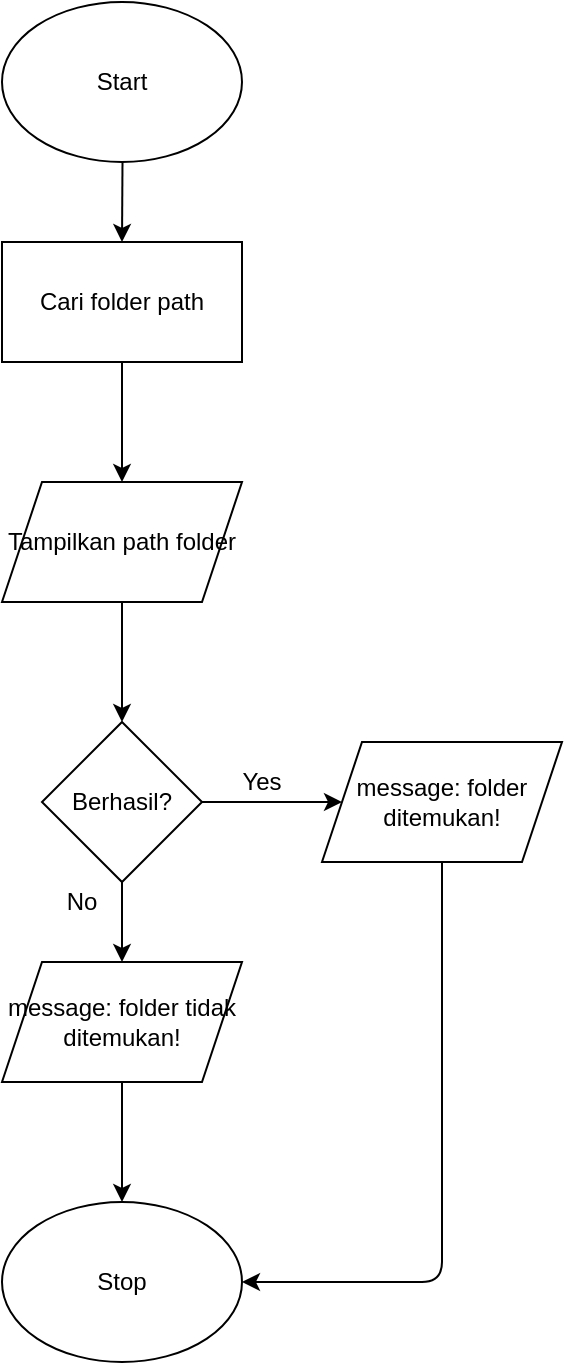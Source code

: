 <mxfile>
    <diagram id="qkhAMAnz5lJoI61s5aWf" name="search_folder">
        <mxGraphModel dx="514" dy="544" grid="1" gridSize="10" guides="1" tooltips="1" connect="1" arrows="1" fold="1" page="1" pageScale="1" pageWidth="850" pageHeight="1100" math="0" shadow="0">
            <root>
                <mxCell id="0"/>
                <mxCell id="1" parent="0"/>
                <mxCell id="7" value="" style="edgeStyle=none;html=1;" parent="1" source="2" target="6" edge="1">
                    <mxGeometry relative="1" as="geometry"/>
                </mxCell>
                <mxCell id="2" value="Start" style="ellipse;whiteSpace=wrap;html=1;" parent="1" vertex="1">
                    <mxGeometry x="270" y="40" width="120" height="80" as="geometry"/>
                </mxCell>
                <mxCell id="9" value="" style="edgeStyle=none;html=1;" parent="1" source="6" target="8" edge="1">
                    <mxGeometry relative="1" as="geometry"/>
                </mxCell>
                <mxCell id="6" value="Cari folder path" style="whiteSpace=wrap;html=1;" parent="1" vertex="1">
                    <mxGeometry x="270" y="160" width="120" height="60" as="geometry"/>
                </mxCell>
                <mxCell id="11" value="" style="edgeStyle=none;html=1;" parent="1" source="8" target="10" edge="1">
                    <mxGeometry relative="1" as="geometry"/>
                </mxCell>
                <mxCell id="8" value="Tampilkan path folder" style="shape=parallelogram;perimeter=parallelogramPerimeter;whiteSpace=wrap;html=1;fixedSize=1;" parent="1" vertex="1">
                    <mxGeometry x="270" y="280" width="120" height="60" as="geometry"/>
                </mxCell>
                <mxCell id="13" value="" style="edgeStyle=none;html=1;" parent="1" source="10" target="12" edge="1">
                    <mxGeometry relative="1" as="geometry"/>
                </mxCell>
                <mxCell id="16" value="" style="edgeStyle=none;html=1;" parent="1" source="10" target="15" edge="1">
                    <mxGeometry relative="1" as="geometry"/>
                </mxCell>
                <mxCell id="10" value="Berhasil?" style="rhombus;whiteSpace=wrap;html=1;" parent="1" vertex="1">
                    <mxGeometry x="290" y="400" width="80" height="80" as="geometry"/>
                </mxCell>
                <mxCell id="30" style="edgeStyle=none;html=1;entryX=1;entryY=0.5;entryDx=0;entryDy=0;" parent="1" source="12" target="27" edge="1">
                    <mxGeometry relative="1" as="geometry">
                        <mxPoint x="490" y="700" as="targetPoint"/>
                        <Array as="points">
                            <mxPoint x="490" y="680"/>
                            <mxPoint x="440" y="680"/>
                        </Array>
                    </mxGeometry>
                </mxCell>
                <mxCell id="12" value="message: folder ditemukan!" style="shape=parallelogram;perimeter=parallelogramPerimeter;whiteSpace=wrap;html=1;fixedSize=1;" parent="1" vertex="1">
                    <mxGeometry x="430" y="410" width="120" height="60" as="geometry"/>
                </mxCell>
                <mxCell id="14" value="Yes" style="text;html=1;strokeColor=none;fillColor=none;align=center;verticalAlign=middle;whiteSpace=wrap;rounded=0;" parent="1" vertex="1">
                    <mxGeometry x="380" y="420" width="40" height="20" as="geometry"/>
                </mxCell>
                <mxCell id="29" value="" style="edgeStyle=none;html=1;" parent="1" source="15" target="27" edge="1">
                    <mxGeometry relative="1" as="geometry"/>
                </mxCell>
                <mxCell id="15" value="message: folder tidak ditemukan!" style="shape=parallelogram;perimeter=parallelogramPerimeter;whiteSpace=wrap;html=1;fixedSize=1;" parent="1" vertex="1">
                    <mxGeometry x="270" y="520" width="120" height="60" as="geometry"/>
                </mxCell>
                <mxCell id="18" value="No" style="text;html=1;strokeColor=none;fillColor=none;align=center;verticalAlign=middle;whiteSpace=wrap;rounded=0;" parent="1" vertex="1">
                    <mxGeometry x="290" y="480" width="40" height="20" as="geometry"/>
                </mxCell>
                <mxCell id="27" value="Stop" style="ellipse;whiteSpace=wrap;html=1;" parent="1" vertex="1">
                    <mxGeometry x="270" y="640" width="120" height="80" as="geometry"/>
                </mxCell>
            </root>
        </mxGraphModel>
    </diagram>
    <diagram id="QK2mB4B8_FmoyOqXutJ6" name="function">
        <mxGraphModel dx="4720" dy="1797" grid="1" gridSize="10" guides="1" tooltips="1" connect="1" arrows="1" fold="1" page="0" pageScale="1" pageWidth="850" pageHeight="1100" math="0" shadow="0">
            <root>
                <mxCell id="0"/>
                <mxCell id="1" parent="0"/>
                <mxCell id="qeLVNtdqXbuEFJVSCmdw-7" value="" style="edgeStyle=none;html=1;" parent="1" source="qeLVNtdqXbuEFJVSCmdw-1" target="qeLVNtdqXbuEFJVSCmdw-6" edge="1">
                    <mxGeometry relative="1" as="geometry"/>
                </mxCell>
                <mxCell id="qeLVNtdqXbuEFJVSCmdw-1" value="start" style="ellipse;whiteSpace=wrap;html=1;" parent="1" vertex="1">
                    <mxGeometry x="863" y="40" width="110" height="80" as="geometry"/>
                </mxCell>
                <mxCell id="qeLVNtdqXbuEFJVSCmdw-9" value="" style="edgeStyle=none;html=1;" parent="1" source="qeLVNtdqXbuEFJVSCmdw-6" target="qeLVNtdqXbuEFJVSCmdw-8" edge="1">
                    <mxGeometry relative="1" as="geometry"/>
                </mxCell>
                <mxCell id="qeLVNtdqXbuEFJVSCmdw-6" value="tentukan file path" style="shape=parallelogram;perimeter=parallelogramPerimeter;whiteSpace=wrap;html=1;fixedSize=1;" parent="1" vertex="1">
                    <mxGeometry x="863" y="160" width="120" height="60" as="geometry"/>
                </mxCell>
                <mxCell id="qeLVNtdqXbuEFJVSCmdw-13" value="" style="edgeStyle=none;html=1;" parent="1" source="qeLVNtdqXbuEFJVSCmdw-8" target="qeLVNtdqXbuEFJVSCmdw-12" edge="1">
                    <mxGeometry relative="1" as="geometry"/>
                </mxCell>
                <mxCell id="qeLVNtdqXbuEFJVSCmdw-8" value="cari file path" style="whiteSpace=wrap;html=1;" parent="1" vertex="1">
                    <mxGeometry x="863" y="260" width="120" height="60" as="geometry"/>
                </mxCell>
                <mxCell id="qeLVNtdqXbuEFJVSCmdw-16" value="" style="edgeStyle=none;html=1;" parent="1" source="qeLVNtdqXbuEFJVSCmdw-10" target="qeLVNtdqXbuEFJVSCmdw-15" edge="1">
                    <mxGeometry relative="1" as="geometry"/>
                </mxCell>
                <mxCell id="qeLVNtdqXbuEFJVSCmdw-10" value="messaga: file berhasil dibaca" style="shape=parallelogram;perimeter=parallelogramPerimeter;whiteSpace=wrap;html=1;fixedSize=1;" parent="1" vertex="1">
                    <mxGeometry x="863" y="460" width="120" height="60" as="geometry"/>
                </mxCell>
                <mxCell id="qeLVNtdqXbuEFJVSCmdw-14" value="" style="edgeStyle=none;html=1;" parent="1" source="qeLVNtdqXbuEFJVSCmdw-12" target="qeLVNtdqXbuEFJVSCmdw-10" edge="1">
                    <mxGeometry relative="1" as="geometry"/>
                </mxCell>
                <mxCell id="qeLVNtdqXbuEFJVSCmdw-12" value="baca file" style="whiteSpace=wrap;html=1;" parent="1" vertex="1">
                    <mxGeometry x="863" y="360" width="120" height="60" as="geometry"/>
                </mxCell>
                <mxCell id="qeLVNtdqXbuEFJVSCmdw-18" value="" style="edgeStyle=none;html=1;" parent="1" source="qeLVNtdqXbuEFJVSCmdw-15" target="qeLVNtdqXbuEFJVSCmdw-17" edge="1">
                    <mxGeometry relative="1" as="geometry"/>
                </mxCell>
                <mxCell id="qeLVNtdqXbuEFJVSCmdw-20" value="" style="edgeStyle=none;html=1;" parent="1" source="qeLVNtdqXbuEFJVSCmdw-15" target="qeLVNtdqXbuEFJVSCmdw-19" edge="1">
                    <mxGeometry relative="1" as="geometry"/>
                </mxCell>
                <mxCell id="qeLVNtdqXbuEFJVSCmdw-15" value="berhasil?" style="rhombus;whiteSpace=wrap;html=1;" parent="1" vertex="1">
                    <mxGeometry x="883" y="560" width="80" height="80" as="geometry"/>
                </mxCell>
                <mxCell id="qeLVNtdqXbuEFJVSCmdw-31" style="edgeStyle=none;html=1;exitX=0.5;exitY=1;exitDx=0;exitDy=0;entryX=0.947;entryY=0.633;entryDx=0;entryDy=0;entryPerimeter=0;" parent="1" source="qeLVNtdqXbuEFJVSCmdw-17" target="qeLVNtdqXbuEFJVSCmdw-27" edge="1">
                    <mxGeometry relative="1" as="geometry">
                        <Array as="points">
                            <mxPoint x="1088" y="958"/>
                        </Array>
                    </mxGeometry>
                </mxCell>
                <mxCell id="qeLVNtdqXbuEFJVSCmdw-17" value="hitung &amp;amp; tampilkan daftar sheet" style="whiteSpace=wrap;html=1;" parent="1" vertex="1">
                    <mxGeometry x="1023" y="570" width="120" height="60" as="geometry"/>
                </mxCell>
                <mxCell id="qeLVNtdqXbuEFJVSCmdw-22" value="" style="edgeStyle=none;html=1;" parent="1" source="qeLVNtdqXbuEFJVSCmdw-19" target="qeLVNtdqXbuEFJVSCmdw-21" edge="1">
                    <mxGeometry relative="1" as="geometry"/>
                </mxCell>
                <mxCell id="qeLVNtdqXbuEFJVSCmdw-24" value="" style="edgeStyle=none;html=1;" parent="1" source="qeLVNtdqXbuEFJVSCmdw-19" target="qeLVNtdqXbuEFJVSCmdw-23" edge="1">
                    <mxGeometry relative="1" as="geometry"/>
                </mxCell>
                <mxCell id="qeLVNtdqXbuEFJVSCmdw-19" value="filenotfounderror" style="rhombus;whiteSpace=wrap;html=1;" parent="1" vertex="1">
                    <mxGeometry x="883" y="680" width="80" height="80" as="geometry"/>
                </mxCell>
                <mxCell id="qeLVNtdqXbuEFJVSCmdw-21" value="message: error: file tidak ditemukan!" style="shape=parallelogram;perimeter=parallelogramPerimeter;whiteSpace=wrap;html=1;fixedSize=1;" parent="1" vertex="1">
                    <mxGeometry x="703" y="690" width="120" height="60" as="geometry"/>
                </mxCell>
                <mxCell id="qeLVNtdqXbuEFJVSCmdw-26" value="" style="edgeStyle=none;html=1;" parent="1" source="qeLVNtdqXbuEFJVSCmdw-23" target="qeLVNtdqXbuEFJVSCmdw-25" edge="1">
                    <mxGeometry relative="1" as="geometry"/>
                </mxCell>
                <mxCell id="qeLVNtdqXbuEFJVSCmdw-28" value="" style="edgeStyle=none;html=1;" parent="1" source="qeLVNtdqXbuEFJVSCmdw-23" target="qeLVNtdqXbuEFJVSCmdw-27" edge="1">
                    <mxGeometry relative="1" as="geometry"/>
                </mxCell>
                <mxCell id="qeLVNtdqXbuEFJVSCmdw-23" value="exception" style="rhombus;whiteSpace=wrap;html=1;" parent="1" vertex="1">
                    <mxGeometry x="883" y="800" width="80" height="80" as="geometry"/>
                </mxCell>
                <mxCell id="qeLVNtdqXbuEFJVSCmdw-25" value="message: terjadi kesalahan: error" style="shape=parallelogram;perimeter=parallelogramPerimeter;whiteSpace=wrap;html=1;fixedSize=1;" parent="1" vertex="1">
                    <mxGeometry x="703" y="810" width="120" height="60" as="geometry"/>
                </mxCell>
                <mxCell id="qeLVNtdqXbuEFJVSCmdw-30" value="" style="edgeStyle=none;html=1;" parent="1" source="qeLVNtdqXbuEFJVSCmdw-27" target="qeLVNtdqXbuEFJVSCmdw-29" edge="1">
                    <mxGeometry relative="1" as="geometry"/>
                </mxCell>
                <mxCell id="qeLVNtdqXbuEFJVSCmdw-50" value="" style="edgeStyle=none;html=1;" parent="1" source="qeLVNtdqXbuEFJVSCmdw-27" target="qeLVNtdqXbuEFJVSCmdw-49" edge="1">
                    <mxGeometry relative="1" as="geometry"/>
                </mxCell>
                <mxCell id="qeLVNtdqXbuEFJVSCmdw-27" value="daftar sheet" style="shape=parallelogram;perimeter=parallelogramPerimeter;whiteSpace=wrap;html=1;fixedSize=1;" parent="1" vertex="1">
                    <mxGeometry x="863" y="920" width="120" height="60" as="geometry"/>
                </mxCell>
                <mxCell id="qeLVNtdqXbuEFJVSCmdw-29" value="stop" style="ellipse;whiteSpace=wrap;html=1;" parent="1" vertex="1">
                    <mxGeometry x="863" y="1020" width="120" height="80" as="geometry"/>
                </mxCell>
                <mxCell id="qeLVNtdqXbuEFJVSCmdw-46" value="Yes" style="text;html=1;strokeColor=none;fillColor=none;align=center;verticalAlign=middle;whiteSpace=wrap;rounded=0;" parent="1" vertex="1">
                    <mxGeometry x="968" y="580" width="40" height="20" as="geometry"/>
                </mxCell>
                <mxCell id="qeLVNtdqXbuEFJVSCmdw-47" value="No" style="text;html=1;strokeColor=none;fillColor=none;align=center;verticalAlign=middle;whiteSpace=wrap;rounded=0;" parent="1" vertex="1">
                    <mxGeometry x="887" y="640" width="40" height="20" as="geometry"/>
                </mxCell>
                <mxCell id="qeLVNtdqXbuEFJVSCmdw-48" value="No" style="text;html=1;strokeColor=none;fillColor=none;align=center;verticalAlign=middle;whiteSpace=wrap;rounded=0;" parent="1" vertex="1">
                    <mxGeometry x="888" y="760" width="40" height="20" as="geometry"/>
                </mxCell>
                <mxCell id="qeLVNtdqXbuEFJVSCmdw-52" value="" style="edgeStyle=none;html=1;" parent="1" source="qeLVNtdqXbuEFJVSCmdw-49" target="qeLVNtdqXbuEFJVSCmdw-51" edge="1">
                    <mxGeometry relative="1" as="geometry"/>
                </mxCell>
                <mxCell id="qeLVNtdqXbuEFJVSCmdw-49" value="Input sheet" style="shape=parallelogram;perimeter=parallelogramPerimeter;whiteSpace=wrap;html=1;fixedSize=1;" parent="1" vertex="1">
                    <mxGeometry x="663" y="920" width="120" height="60" as="geometry"/>
                </mxCell>
                <mxCell id="qeLVNtdqXbuEFJVSCmdw-54" value="" style="edgeStyle=none;html=1;" parent="1" source="qeLVNtdqXbuEFJVSCmdw-51" target="qeLVNtdqXbuEFJVSCmdw-53" edge="1">
                    <mxGeometry relative="1" as="geometry"/>
                </mxCell>
                <mxCell id="qeLVNtdqXbuEFJVSCmdw-51" value="cari sheet" style="whiteSpace=wrap;html=1;" parent="1" vertex="1">
                    <mxGeometry x="663" y="1040" width="120" height="60" as="geometry"/>
                </mxCell>
                <mxCell id="SMtu3aT2lYDiVOg0k4Gm-7" style="edgeStyle=none;html=1;exitX=0;exitY=0.5;exitDx=0;exitDy=0;entryX=1;entryY=0.5;entryDx=0;entryDy=0;" parent="1" source="qeLVNtdqXbuEFJVSCmdw-53" target="SMtu3aT2lYDiVOg0k4Gm-1" edge="1">
                    <mxGeometry relative="1" as="geometry">
                        <Array as="points">
                            <mxPoint x="340" y="1190"/>
                            <mxPoint x="340" y="190"/>
                        </Array>
                    </mxGeometry>
                </mxCell>
                <mxCell id="qeLVNtdqXbuEFJVSCmdw-53" value="tampilkan sheet" style="shape=parallelogram;perimeter=parallelogramPerimeter;whiteSpace=wrap;html=1;fixedSize=1;" parent="1" vertex="1">
                    <mxGeometry x="663" y="1160" width="120" height="60" as="geometry"/>
                </mxCell>
                <mxCell id="SMtu3aT2lYDiVOg0k4Gm-2" value="" style="edgeStyle=none;html=1;" parent="1" source="qeLVNtdqXbuEFJVSCmdw-55" target="SMtu3aT2lYDiVOg0k4Gm-1" edge="1">
                    <mxGeometry relative="1" as="geometry"/>
                </mxCell>
                <mxCell id="qeLVNtdqXbuEFJVSCmdw-55" value="start" style="ellipse;whiteSpace=wrap;html=1;" parent="1" vertex="1">
                    <mxGeometry x="-120" y="40" width="120" height="80" as="geometry"/>
                </mxCell>
                <mxCell id="SMtu3aT2lYDiVOg0k4Gm-4" value="" style="edgeStyle=none;html=1;" parent="1" source="SMtu3aT2lYDiVOg0k4Gm-1" target="SMtu3aT2lYDiVOg0k4Gm-3" edge="1">
                    <mxGeometry relative="1" as="geometry"/>
                </mxCell>
                <mxCell id="SMtu3aT2lYDiVOg0k4Gm-1" value="tentukan sheet" style="shape=parallelogram;perimeter=parallelogramPerimeter;whiteSpace=wrap;html=1;fixedSize=1;" parent="1" vertex="1">
                    <mxGeometry x="-120" y="160" width="120" height="60" as="geometry"/>
                </mxCell>
                <mxCell id="SMtu3aT2lYDiVOg0k4Gm-6" value="" style="edgeStyle=none;html=1;" parent="1" source="SMtu3aT2lYDiVOg0k4Gm-3" target="SMtu3aT2lYDiVOg0k4Gm-5" edge="1">
                    <mxGeometry relative="1" as="geometry"/>
                </mxCell>
                <mxCell id="SMtu3aT2lYDiVOg0k4Gm-3" value="cari sheet" style="whiteSpace=wrap;html=1;" parent="1" vertex="1">
                    <mxGeometry x="-120" y="280" width="120" height="60" as="geometry"/>
                </mxCell>
                <mxCell id="SMtu3aT2lYDiVOg0k4Gm-11" value="" style="edgeStyle=none;html=1;" parent="1" source="SMtu3aT2lYDiVOg0k4Gm-5" target="SMtu3aT2lYDiVOg0k4Gm-10" edge="1">
                    <mxGeometry relative="1" as="geometry"/>
                </mxCell>
                <mxCell id="SMtu3aT2lYDiVOg0k4Gm-5" value="message: sheet berhasil dibaca" style="shape=parallelogram;perimeter=parallelogramPerimeter;whiteSpace=wrap;html=1;fixedSize=1;strokeColor=#F0F0F0;" parent="1" vertex="1">
                    <mxGeometry x="-120" y="400" width="120" height="60" as="geometry"/>
                </mxCell>
                <mxCell id="SMtu3aT2lYDiVOg0k4Gm-13" value="" style="edgeStyle=none;html=1;" parent="1" source="SMtu3aT2lYDiVOg0k4Gm-10" target="SMtu3aT2lYDiVOg0k4Gm-12" edge="1">
                    <mxGeometry relative="1" as="geometry"/>
                </mxCell>
                <mxCell id="aGBRnnBapgmO91m6ep9d-9" value="Yes" style="edgeLabel;html=1;align=center;verticalAlign=middle;resizable=0;points=[];" parent="SMtu3aT2lYDiVOg0k4Gm-13" vertex="1" connectable="0">
                    <mxGeometry x="-0.447" y="1" relative="1" as="geometry">
                        <mxPoint as="offset"/>
                    </mxGeometry>
                </mxCell>
                <mxCell id="SMtu3aT2lYDiVOg0k4Gm-15" value="" style="edgeStyle=none;html=1;" parent="1" source="SMtu3aT2lYDiVOg0k4Gm-10" target="SMtu3aT2lYDiVOg0k4Gm-14" edge="1">
                    <mxGeometry relative="1" as="geometry"/>
                </mxCell>
                <mxCell id="aGBRnnBapgmO91m6ep9d-13" value="No" style="edgeLabel;html=1;align=center;verticalAlign=middle;resizable=0;points=[];" parent="SMtu3aT2lYDiVOg0k4Gm-15" vertex="1" connectable="0">
                    <mxGeometry x="-0.568" y="-1" relative="1" as="geometry">
                        <mxPoint as="offset"/>
                    </mxGeometry>
                </mxCell>
                <mxCell id="SMtu3aT2lYDiVOg0k4Gm-10" value="berhasil?" style="rhombus;whiteSpace=wrap;html=1;" parent="1" vertex="1">
                    <mxGeometry x="-100" y="520" width="80" height="80" as="geometry"/>
                </mxCell>
                <mxCell id="SMtu3aT2lYDiVOg0k4Gm-30" style="edgeStyle=none;html=1;exitX=0.5;exitY=1;exitDx=0;exitDy=0;entryX=1;entryY=0.25;entryDx=0;entryDy=0;" parent="1" target="SMtu3aT2lYDiVOg0k4Gm-26" edge="1">
                    <mxGeometry relative="1" as="geometry">
                        <mxPoint x="-10" y="1106" as="targetPoint"/>
                        <mxPoint x="100" y="586" as="sourcePoint"/>
                        <Array as="points">
                            <mxPoint x="100" y="1096"/>
                        </Array>
                    </mxGeometry>
                </mxCell>
                <mxCell id="SMtu3aT2lYDiVOg0k4Gm-12" value="hitung &amp;amp; tampilkan daftar kolom" style="whiteSpace=wrap;html=1;" parent="1" vertex="1">
                    <mxGeometry x="40" y="530" width="120" height="60" as="geometry"/>
                </mxCell>
                <mxCell id="SMtu3aT2lYDiVOg0k4Gm-17" value="" style="edgeStyle=none;html=1;" parent="1" source="SMtu3aT2lYDiVOg0k4Gm-14" target="SMtu3aT2lYDiVOg0k4Gm-16" edge="1">
                    <mxGeometry relative="1" as="geometry"/>
                </mxCell>
                <mxCell id="aGBRnnBapgmO91m6ep9d-12" value="Yes" style="edgeLabel;html=1;align=center;verticalAlign=middle;resizable=0;points=[];" parent="SMtu3aT2lYDiVOg0k4Gm-17" vertex="1" connectable="0">
                    <mxGeometry x="-0.4" y="1" relative="1" as="geometry">
                        <mxPoint as="offset"/>
                    </mxGeometry>
                </mxCell>
                <mxCell id="SMtu3aT2lYDiVOg0k4Gm-19" value="" style="edgeStyle=none;html=1;" parent="1" source="SMtu3aT2lYDiVOg0k4Gm-14" target="SMtu3aT2lYDiVOg0k4Gm-18" edge="1">
                    <mxGeometry relative="1" as="geometry"/>
                </mxCell>
                <mxCell id="aGBRnnBapgmO91m6ep9d-14" value="No" style="edgeLabel;html=1;align=center;verticalAlign=middle;resizable=0;points=[];" parent="SMtu3aT2lYDiVOg0k4Gm-19" vertex="1" connectable="0">
                    <mxGeometry x="-0.461" relative="1" as="geometry">
                        <mxPoint as="offset"/>
                    </mxGeometry>
                </mxCell>
                <mxCell id="SMtu3aT2lYDiVOg0k4Gm-14" value="FileNotFoundError" style="rhombus;whiteSpace=wrap;html=1;" parent="1" vertex="1">
                    <mxGeometry x="-100" y="660" width="80" height="80" as="geometry"/>
                </mxCell>
                <mxCell id="SMtu3aT2lYDiVOg0k4Gm-16" value="message: file tidak ditemukan!" style="shape=parallelogram;perimeter=parallelogramPerimeter;whiteSpace=wrap;html=1;fixedSize=1;" parent="1" vertex="1">
                    <mxGeometry x="-280" y="670" width="120" height="60" as="geometry"/>
                </mxCell>
                <mxCell id="SMtu3aT2lYDiVOg0k4Gm-21" value="" style="edgeStyle=none;html=1;" parent="1" source="SMtu3aT2lYDiVOg0k4Gm-18" target="SMtu3aT2lYDiVOg0k4Gm-20" edge="1">
                    <mxGeometry relative="1" as="geometry"/>
                </mxCell>
                <mxCell id="aGBRnnBapgmO91m6ep9d-15" value="Yes" style="edgeLabel;html=1;align=center;verticalAlign=middle;resizable=0;points=[];" parent="SMtu3aT2lYDiVOg0k4Gm-21" vertex="1" connectable="0">
                    <mxGeometry x="-0.591" y="1" relative="1" as="geometry">
                        <mxPoint as="offset"/>
                    </mxGeometry>
                </mxCell>
                <mxCell id="SMtu3aT2lYDiVOg0k4Gm-23" value="" style="edgeStyle=none;html=1;" parent="1" source="SMtu3aT2lYDiVOg0k4Gm-18" target="SMtu3aT2lYDiVOg0k4Gm-22" edge="1">
                    <mxGeometry relative="1" as="geometry"/>
                </mxCell>
                <mxCell id="aGBRnnBapgmO91m6ep9d-16" value="No" style="edgeLabel;html=1;align=center;verticalAlign=middle;resizable=0;points=[];" parent="SMtu3aT2lYDiVOg0k4Gm-23" vertex="1" connectable="0">
                    <mxGeometry x="-0.642" relative="1" as="geometry">
                        <mxPoint as="offset"/>
                    </mxGeometry>
                </mxCell>
                <mxCell id="SMtu3aT2lYDiVOg0k4Gm-18" value="KeyError" style="rhombus;whiteSpace=wrap;html=1;" parent="1" vertex="1">
                    <mxGeometry x="-100" y="800" width="80" height="80" as="geometry"/>
                </mxCell>
                <mxCell id="SMtu3aT2lYDiVOg0k4Gm-20" value="message: sheet tidak ditemukan!" style="shape=parallelogram;perimeter=parallelogramPerimeter;whiteSpace=wrap;html=1;fixedSize=1;" parent="1" vertex="1">
                    <mxGeometry x="-280" y="810" width="120" height="60" as="geometry"/>
                </mxCell>
                <mxCell id="SMtu3aT2lYDiVOg0k4Gm-25" value="" style="edgeStyle=none;html=1;" parent="1" source="SMtu3aT2lYDiVOg0k4Gm-22" target="SMtu3aT2lYDiVOg0k4Gm-24" edge="1">
                    <mxGeometry relative="1" as="geometry"/>
                </mxCell>
                <mxCell id="aGBRnnBapgmO91m6ep9d-17" value="Yes" style="edgeLabel;html=1;align=center;verticalAlign=middle;resizable=0;points=[];" parent="SMtu3aT2lYDiVOg0k4Gm-25" vertex="1" connectable="0">
                    <mxGeometry x="-0.443" y="1" relative="1" as="geometry">
                        <mxPoint as="offset"/>
                    </mxGeometry>
                </mxCell>
                <mxCell id="SMtu3aT2lYDiVOg0k4Gm-27" value="" style="edgeStyle=none;html=1;" parent="1" source="SMtu3aT2lYDiVOg0k4Gm-22" target="SMtu3aT2lYDiVOg0k4Gm-26" edge="1">
                    <mxGeometry relative="1" as="geometry"/>
                </mxCell>
                <mxCell id="SMtu3aT2lYDiVOg0k4Gm-22" value="Exception" style="rhombus;whiteSpace=wrap;html=1;" parent="1" vertex="1">
                    <mxGeometry x="-100" y="940" width="80" height="80" as="geometry"/>
                </mxCell>
                <mxCell id="SMtu3aT2lYDiVOg0k4Gm-24" value="message: terjadi kesalahan: error" style="shape=parallelogram;perimeter=parallelogramPerimeter;whiteSpace=wrap;html=1;fixedSize=1;" parent="1" vertex="1">
                    <mxGeometry x="-280" y="950" width="120" height="60" as="geometry"/>
                </mxCell>
                <mxCell id="SMtu3aT2lYDiVOg0k4Gm-29" value="" style="edgeStyle=none;html=1;" parent="1" source="SMtu3aT2lYDiVOg0k4Gm-26" target="SMtu3aT2lYDiVOg0k4Gm-28" edge="1">
                    <mxGeometry relative="1" as="geometry"/>
                </mxCell>
                <mxCell id="aGBRnnBapgmO91m6ep9d-2" value="" style="edgeStyle=none;html=1;" parent="1" source="SMtu3aT2lYDiVOg0k4Gm-26" target="aGBRnnBapgmO91m6ep9d-1" edge="1">
                    <mxGeometry relative="1" as="geometry"/>
                </mxCell>
                <mxCell id="SMtu3aT2lYDiVOg0k4Gm-26" value="daftar kolom" style="shape=parallelogram;perimeter=parallelogramPerimeter;whiteSpace=wrap;html=1;fixedSize=1;" parent="1" vertex="1">
                    <mxGeometry x="-120" y="1080" width="120" height="60" as="geometry"/>
                </mxCell>
                <mxCell id="SMtu3aT2lYDiVOg0k4Gm-28" value="stop" style="ellipse;whiteSpace=wrap;html=1;" parent="1" vertex="1">
                    <mxGeometry x="-120" y="1200" width="120" height="80" as="geometry"/>
                </mxCell>
                <mxCell id="SMtu3aT2lYDiVOg0k4Gm-33" value="" style="edgeStyle=none;html=1;" parent="1" source="SMtu3aT2lYDiVOg0k4Gm-31" target="SMtu3aT2lYDiVOg0k4Gm-32" edge="1">
                    <mxGeometry relative="1" as="geometry"/>
                </mxCell>
                <mxCell id="SMtu3aT2lYDiVOg0k4Gm-31" value="start" style="ellipse;whiteSpace=wrap;html=1;" parent="1" vertex="1">
                    <mxGeometry x="-1298" y="40" width="120" height="80" as="geometry"/>
                </mxCell>
                <mxCell id="SMtu3aT2lYDiVOg0k4Gm-35" value="" style="edgeStyle=none;html=1;" parent="1" source="SMtu3aT2lYDiVOg0k4Gm-32" target="SMtu3aT2lYDiVOg0k4Gm-34" edge="1">
                    <mxGeometry relative="1" as="geometry"/>
                </mxCell>
                <mxCell id="SMtu3aT2lYDiVOg0k4Gm-32" value="tentukan file" style="shape=parallelogram;perimeter=parallelogramPerimeter;whiteSpace=wrap;html=1;fixedSize=1;" parent="1" vertex="1">
                    <mxGeometry x="-1298" y="160" width="120" height="60" as="geometry"/>
                </mxCell>
                <mxCell id="SMtu3aT2lYDiVOg0k4Gm-37" value="" style="edgeStyle=none;html=1;" parent="1" source="SMtu3aT2lYDiVOg0k4Gm-34" target="SMtu3aT2lYDiVOg0k4Gm-36" edge="1">
                    <mxGeometry relative="1" as="geometry"/>
                </mxCell>
                <mxCell id="SMtu3aT2lYDiVOg0k4Gm-34" value="baca file" style="whiteSpace=wrap;html=1;" parent="1" vertex="1">
                    <mxGeometry x="-1298" y="260" width="120" height="60" as="geometry"/>
                </mxCell>
                <mxCell id="SMtu3aT2lYDiVOg0k4Gm-39" value="" style="edgeStyle=none;html=1;" parent="1" source="SMtu3aT2lYDiVOg0k4Gm-36" target="SMtu3aT2lYDiVOg0k4Gm-38" edge="1">
                    <mxGeometry relative="1" as="geometry"/>
                </mxCell>
                <mxCell id="SMtu3aT2lYDiVOg0k4Gm-36" value="tentukan sheet" style="shape=parallelogram;perimeter=parallelogramPerimeter;whiteSpace=wrap;html=1;fixedSize=1;" parent="1" vertex="1">
                    <mxGeometry x="-1298" y="360" width="120" height="60" as="geometry"/>
                </mxCell>
                <mxCell id="SMtu3aT2lYDiVOg0k4Gm-41" value="" style="edgeStyle=none;html=1;" parent="1" source="SMtu3aT2lYDiVOg0k4Gm-38" target="SMtu3aT2lYDiVOg0k4Gm-40" edge="1">
                    <mxGeometry relative="1" as="geometry"/>
                </mxCell>
                <mxCell id="SMtu3aT2lYDiVOg0k4Gm-38" value="baca sheet" style="whiteSpace=wrap;html=1;" parent="1" vertex="1">
                    <mxGeometry x="-1298" y="460" width="120" height="60" as="geometry"/>
                </mxCell>
                <mxCell id="SMtu3aT2lYDiVOg0k4Gm-43" value="" style="edgeStyle=none;html=1;" parent="1" source="SMtu3aT2lYDiVOg0k4Gm-40" target="SMtu3aT2lYDiVOg0k4Gm-42" edge="1">
                    <mxGeometry relative="1" as="geometry"/>
                </mxCell>
                <mxCell id="SMtu3aT2lYDiVOg0k4Gm-40" value="tentukan column" style="shape=parallelogram;perimeter=parallelogramPerimeter;whiteSpace=wrap;html=1;fixedSize=1;" parent="1" vertex="1">
                    <mxGeometry x="-1298" y="560" width="120" height="60" as="geometry"/>
                </mxCell>
                <mxCell id="SMtu3aT2lYDiVOg0k4Gm-54" value="" style="edgeStyle=none;html=1;" parent="1" source="SMtu3aT2lYDiVOg0k4Gm-42" target="SMtu3aT2lYDiVOg0k4Gm-48" edge="1">
                    <mxGeometry relative="1" as="geometry"/>
                </mxCell>
                <mxCell id="SMtu3aT2lYDiVOg0k4Gm-42" value="baca column" style="whiteSpace=wrap;html=1;" parent="1" vertex="1">
                    <mxGeometry x="-1298" y="660" width="120" height="60" as="geometry"/>
                </mxCell>
                <mxCell id="SMtu3aT2lYDiVOg0k4Gm-57" value="" style="edgeStyle=none;html=1;" parent="1" source="SMtu3aT2lYDiVOg0k4Gm-46" target="SMtu3aT2lYDiVOg0k4Gm-50" edge="1">
                    <mxGeometry relative="1" as="geometry"/>
                </mxCell>
                <mxCell id="SMtu3aT2lYDiVOg0k4Gm-46" value="message: kolom berhasil dibaca" style="shape=parallelogram;perimeter=parallelogramPerimeter;whiteSpace=wrap;html=1;fixedSize=1;" parent="1" vertex="1">
                    <mxGeometry x="-1148" y="770" width="120" height="60" as="geometry"/>
                </mxCell>
                <mxCell id="SMtu3aT2lYDiVOg0k4Gm-55" value="" style="edgeStyle=none;html=1;" parent="1" source="SMtu3aT2lYDiVOg0k4Gm-48" target="SMtu3aT2lYDiVOg0k4Gm-46" edge="1">
                    <mxGeometry relative="1" as="geometry"/>
                </mxCell>
                <mxCell id="SMtu3aT2lYDiVOg0k4Gm-90" value="Yes" style="edgeLabel;html=1;align=center;verticalAlign=middle;resizable=0;points=[];" parent="SMtu3aT2lYDiVOg0k4Gm-55" vertex="1" connectable="0">
                    <mxGeometry x="-0.18" relative="1" as="geometry">
                        <mxPoint as="offset"/>
                    </mxGeometry>
                </mxCell>
                <mxCell id="SMtu3aT2lYDiVOg0k4Gm-56" value="" style="edgeStyle=none;html=1;" parent="1" source="SMtu3aT2lYDiVOg0k4Gm-48" target="SMtu3aT2lYDiVOg0k4Gm-52" edge="1">
                    <mxGeometry relative="1" as="geometry"/>
                </mxCell>
                <mxCell id="SMtu3aT2lYDiVOg0k4Gm-91" value="No" style="edgeLabel;html=1;align=center;verticalAlign=middle;resizable=0;points=[];" parent="SMtu3aT2lYDiVOg0k4Gm-56" vertex="1" connectable="0">
                    <mxGeometry x="-0.367" relative="1" as="geometry">
                        <mxPoint as="offset"/>
                    </mxGeometry>
                </mxCell>
                <mxCell id="SMtu3aT2lYDiVOg0k4Gm-48" value="berhasil?" style="rhombus;whiteSpace=wrap;html=1;" parent="1" vertex="1">
                    <mxGeometry x="-1278" y="760" width="80" height="80" as="geometry"/>
                </mxCell>
                <mxCell id="SMtu3aT2lYDiVOg0k4Gm-67" style="edgeStyle=none;html=1;entryX=1;entryY=0.75;entryDx=0;entryDy=0;" parent="1" source="SMtu3aT2lYDiVOg0k4Gm-50" target="SMtu3aT2lYDiVOg0k4Gm-64" edge="1">
                    <mxGeometry relative="1" as="geometry">
                        <Array as="points">
                            <mxPoint x="-1088" y="1160"/>
                        </Array>
                    </mxGeometry>
                </mxCell>
                <mxCell id="SMtu3aT2lYDiVOg0k4Gm-50" value="hitung &amp;amp; tampilkan data dalam kolom" style="whiteSpace=wrap;html=1;" parent="1" vertex="1">
                    <mxGeometry x="-1148" y="880" width="120" height="60" as="geometry"/>
                </mxCell>
                <mxCell id="SMtu3aT2lYDiVOg0k4Gm-59" value="" style="edgeStyle=none;html=1;" parent="1" source="SMtu3aT2lYDiVOg0k4Gm-52" target="SMtu3aT2lYDiVOg0k4Gm-58" edge="1">
                    <mxGeometry relative="1" as="geometry"/>
                </mxCell>
                <mxCell id="Q9pyrG_VAKmu87TPVAyL-36" value="Yes" style="edgeLabel;html=1;align=center;verticalAlign=middle;resizable=0;points=[];" parent="SMtu3aT2lYDiVOg0k4Gm-59" vertex="1" connectable="0">
                    <mxGeometry x="-0.368" relative="1" as="geometry">
                        <mxPoint as="offset"/>
                    </mxGeometry>
                </mxCell>
                <mxCell id="SMtu3aT2lYDiVOg0k4Gm-61" value="" style="edgeStyle=none;html=1;" parent="1" source="SMtu3aT2lYDiVOg0k4Gm-52" target="SMtu3aT2lYDiVOg0k4Gm-60" edge="1">
                    <mxGeometry relative="1" as="geometry"/>
                </mxCell>
                <mxCell id="SMtu3aT2lYDiVOg0k4Gm-121" value="No" style="edgeLabel;html=1;align=center;verticalAlign=middle;resizable=0;points=[];" parent="SMtu3aT2lYDiVOg0k4Gm-61" vertex="1" connectable="0">
                    <mxGeometry x="-0.598" relative="1" as="geometry">
                        <mxPoint as="offset"/>
                    </mxGeometry>
                </mxCell>
                <mxCell id="SMtu3aT2lYDiVOg0k4Gm-52" value="KeyError" style="rhombus;whiteSpace=wrap;html=1;" parent="1" vertex="1">
                    <mxGeometry x="-1278" y="880" width="80" height="80" as="geometry"/>
                </mxCell>
                <mxCell id="SMtu3aT2lYDiVOg0k4Gm-58" value="message: error: kolom tidak ditemukan" style="shape=parallelogram;perimeter=parallelogramPerimeter;whiteSpace=wrap;html=1;fixedSize=1;" parent="1" vertex="1">
                    <mxGeometry x="-1458" y="890" width="120" height="60" as="geometry"/>
                </mxCell>
                <mxCell id="SMtu3aT2lYDiVOg0k4Gm-63" value="" style="edgeStyle=none;html=1;" parent="1" source="SMtu3aT2lYDiVOg0k4Gm-60" target="SMtu3aT2lYDiVOg0k4Gm-62" edge="1">
                    <mxGeometry relative="1" as="geometry"/>
                </mxCell>
                <mxCell id="Q9pyrG_VAKmu87TPVAyL-37" value="Yes" style="edgeLabel;html=1;align=center;verticalAlign=middle;resizable=0;points=[];" parent="SMtu3aT2lYDiVOg0k4Gm-63" vertex="1" connectable="0">
                    <mxGeometry x="-0.368" relative="1" as="geometry">
                        <mxPoint as="offset"/>
                    </mxGeometry>
                </mxCell>
                <mxCell id="SMtu3aT2lYDiVOg0k4Gm-65" value="" style="edgeStyle=none;html=1;" parent="1" source="SMtu3aT2lYDiVOg0k4Gm-60" target="SMtu3aT2lYDiVOg0k4Gm-64" edge="1">
                    <mxGeometry relative="1" as="geometry"/>
                </mxCell>
                <mxCell id="SMtu3aT2lYDiVOg0k4Gm-60" value="Exception" style="rhombus;whiteSpace=wrap;html=1;" parent="1" vertex="1">
                    <mxGeometry x="-1278" y="1000" width="80" height="80" as="geometry"/>
                </mxCell>
                <mxCell id="SMtu3aT2lYDiVOg0k4Gm-62" value="message: terjadi kesalahan: error" style="shape=parallelogram;perimeter=parallelogramPerimeter;whiteSpace=wrap;html=1;fixedSize=1;" parent="1" vertex="1">
                    <mxGeometry x="-1458" y="1010" width="120" height="60" as="geometry"/>
                </mxCell>
                <mxCell id="SMtu3aT2lYDiVOg0k4Gm-124" value="" style="edgeStyle=none;html=1;fontSize=36;" parent="1" source="SMtu3aT2lYDiVOg0k4Gm-64" target="SMtu3aT2lYDiVOg0k4Gm-123" edge="1">
                    <mxGeometry relative="1" as="geometry"/>
                </mxCell>
                <mxCell id="SMtu3aT2lYDiVOg0k4Gm-64" value="data" style="shape=parallelogram;perimeter=parallelogramPerimeter;whiteSpace=wrap;html=1;fixedSize=1;" parent="1" vertex="1">
                    <mxGeometry x="-1298" y="1120" width="120" height="60" as="geometry"/>
                </mxCell>
                <mxCell id="SMtu3aT2lYDiVOg0k4Gm-83" value="" style="edgeStyle=none;html=1;entryX=-0.017;entryY=0.053;entryDx=0;entryDy=0;exitX=1;exitY=0.5;exitDx=0;exitDy=0;entryPerimeter=0;" parent="1" source="SMtu3aT2lYDiVOg0k4Gm-68" target="SMtu3aT2lYDiVOg0k4Gm-78" edge="1">
                    <mxGeometry relative="1" as="geometry">
                        <Array as="points">
                            <mxPoint x="-1188" y="1392"/>
                            <mxPoint x="-1188" y="1342"/>
                        </Array>
                    </mxGeometry>
                </mxCell>
                <mxCell id="SMtu3aT2lYDiVOg0k4Gm-120" value="Yes" style="edgeLabel;html=1;align=center;verticalAlign=middle;resizable=0;points=[];" parent="SMtu3aT2lYDiVOg0k4Gm-83" vertex="1" connectable="0">
                    <mxGeometry x="0.021" relative="1" as="geometry">
                        <mxPoint as="offset"/>
                    </mxGeometry>
                </mxCell>
                <mxCell id="Q9pyrG_VAKmu87TPVAyL-21" value="" style="edgeStyle=none;html=1;" parent="1" source="SMtu3aT2lYDiVOg0k4Gm-68" target="SMtu3aT2lYDiVOg0k4Gm-117" edge="1">
                    <mxGeometry relative="1" as="geometry"/>
                </mxCell>
                <mxCell id="Q9pyrG_VAKmu87TPVAyL-35" value="No" style="edgeLabel;html=1;align=center;verticalAlign=middle;resizable=0;points=[];" parent="Q9pyrG_VAKmu87TPVAyL-21" vertex="1" connectable="0">
                    <mxGeometry x="-0.487" y="-1" relative="1" as="geometry">
                        <mxPoint as="offset"/>
                    </mxGeometry>
                </mxCell>
                <mxCell id="SMtu3aT2lYDiVOg0k4Gm-68" value="date?" style="rhombus;whiteSpace=wrap;html=1;" parent="1" vertex="1">
                    <mxGeometry x="-1278" y="1352" width="80" height="80" as="geometry"/>
                </mxCell>
                <mxCell id="SMtu3aT2lYDiVOg0k4Gm-87" value="" style="edgeStyle=none;html=1;" parent="1" source="SMtu3aT2lYDiVOg0k4Gm-78" target="SMtu3aT2lYDiVOg0k4Gm-86" edge="1">
                    <mxGeometry relative="1" as="geometry"/>
                </mxCell>
                <mxCell id="SMtu3aT2lYDiVOg0k4Gm-78" value="date" style="swimlane;fontStyle=0;childLayout=stackLayout;horizontal=1;startSize=30;horizontalStack=0;resizeParent=1;resizeParentMax=0;resizeLast=0;collapsible=1;marginBottom=0;whiteSpace=wrap;html=1;" parent="1" vertex="1">
                    <mxGeometry x="-1168" y="1332" width="140" height="150" as="geometry"/>
                </mxCell>
                <mxCell id="SMtu3aT2lYDiVOg0k4Gm-79" value="tanggal submit" style="text;strokeColor=none;fillColor=none;align=left;verticalAlign=middle;spacingLeft=4;spacingRight=4;overflow=hidden;points=[[0,0.5],[1,0.5]];portConstraint=eastwest;rotatable=0;whiteSpace=wrap;html=1;" parent="SMtu3aT2lYDiVOg0k4Gm-78" vertex="1">
                    <mxGeometry y="30" width="140" height="30" as="geometry"/>
                </mxCell>
                <mxCell id="SMtu3aT2lYDiVOg0k4Gm-80" value="tanggal validasi" style="text;strokeColor=none;fillColor=none;align=left;verticalAlign=middle;spacingLeft=4;spacingRight=4;overflow=hidden;points=[[0,0.5],[1,0.5]];portConstraint=eastwest;rotatable=0;whiteSpace=wrap;html=1;" parent="SMtu3aT2lYDiVOg0k4Gm-78" vertex="1">
                    <mxGeometry y="60" width="140" height="30" as="geometry"/>
                </mxCell>
                <mxCell id="SMtu3aT2lYDiVOg0k4Gm-81" value="tanggal pembayaran" style="text;strokeColor=none;fillColor=none;align=left;verticalAlign=middle;spacingLeft=4;spacingRight=4;overflow=hidden;points=[[0,0.5],[1,0.5]];portConstraint=eastwest;rotatable=0;whiteSpace=wrap;html=1;" parent="SMtu3aT2lYDiVOg0k4Gm-78" vertex="1">
                    <mxGeometry y="90" width="140" height="30" as="geometry"/>
                </mxCell>
                <mxCell id="SMtu3aT2lYDiVOg0k4Gm-82" value="tanggal terbit" style="text;strokeColor=none;fillColor=none;align=left;verticalAlign=middle;spacingLeft=4;spacingRight=4;overflow=hidden;points=[[0,0.5],[1,0.5]];portConstraint=eastwest;rotatable=0;whiteSpace=wrap;html=1;" parent="SMtu3aT2lYDiVOg0k4Gm-78" vertex="1">
                    <mxGeometry y="120" width="140" height="30" as="geometry"/>
                </mxCell>
                <mxCell id="SMtu3aT2lYDiVOg0k4Gm-89" value="" style="edgeStyle=none;html=1;" parent="1" source="SMtu3aT2lYDiVOg0k4Gm-86" target="SMtu3aT2lYDiVOg0k4Gm-88" edge="1">
                    <mxGeometry relative="1" as="geometry"/>
                </mxCell>
                <mxCell id="SMtu3aT2lYDiVOg0k4Gm-92" value="Yes" style="edgeLabel;html=1;align=center;verticalAlign=middle;resizable=0;points=[];" parent="SMtu3aT2lYDiVOg0k4Gm-89" vertex="1" connectable="0">
                    <mxGeometry x="-0.215" y="-1" relative="1" as="geometry">
                        <mxPoint as="offset"/>
                    </mxGeometry>
                </mxCell>
                <mxCell id="SMtu3aT2lYDiVOg0k4Gm-127" value="" style="edgeStyle=none;html=1;fontSize=36;" parent="1" source="SMtu3aT2lYDiVOg0k4Gm-86" target="SMtu3aT2lYDiVOg0k4Gm-126" edge="1">
                    <mxGeometry relative="1" as="geometry"/>
                </mxCell>
                <mxCell id="Q9pyrG_VAKmu87TPVAyL-29" value="No" style="edgeLabel;html=1;align=center;verticalAlign=middle;resizable=0;points=[];" parent="SMtu3aT2lYDiVOg0k4Gm-127" vertex="1" connectable="0">
                    <mxGeometry x="-0.311" y="-1" relative="1" as="geometry">
                        <mxPoint as="offset"/>
                    </mxGeometry>
                </mxCell>
                <mxCell id="SMtu3aT2lYDiVOg0k4Gm-86" value="sesuai?" style="rhombus;whiteSpace=wrap;html=1;fontStyle=0;startSize=30;" parent="1" vertex="1">
                    <mxGeometry x="-1138" y="1532" width="80" height="80" as="geometry"/>
                </mxCell>
                <mxCell id="SMtu3aT2lYDiVOg0k4Gm-95" value="" style="edgeStyle=none;html=1;" parent="1" source="SMtu3aT2lYDiVOg0k4Gm-88" target="SMtu3aT2lYDiVOg0k4Gm-94" edge="1">
                    <mxGeometry relative="1" as="geometry"/>
                </mxCell>
                <mxCell id="SMtu3aT2lYDiVOg0k4Gm-103" style="edgeStyle=none;html=1;exitX=0.5;exitY=1;exitDx=0;exitDy=0;entryX=0.5;entryY=0;entryDx=0;entryDy=0;" parent="1" source="SMtu3aT2lYDiVOg0k4Gm-88" target="SMtu3aT2lYDiVOg0k4Gm-102" edge="1">
                    <mxGeometry relative="1" as="geometry"/>
                </mxCell>
                <mxCell id="SMtu3aT2lYDiVOg0k4Gm-88" value="operasi pengurangan&lt;br&gt;&lt;ol&gt;&lt;li&gt;tanggal validasi - tanggal submit&lt;/li&gt;&lt;li&gt;tanggal terbit - tanggal pembayaran&lt;/li&gt;&lt;/ol&gt;" style="whiteSpace=wrap;html=1;fontStyle=0;startSize=30;" parent="1" vertex="1">
                    <mxGeometry x="-996" y="1513" width="180" height="110" as="geometry"/>
                </mxCell>
                <mxCell id="Q9pyrG_VAKmu87TPVAyL-12" style="edgeStyle=none;html=1;exitX=0.5;exitY=1;exitDx=0;exitDy=0;entryX=0.369;entryY=1.008;entryDx=0;entryDy=0;entryPerimeter=0;" parent="1" target="SMtu3aT2lYDiVOg0k4Gm-117" edge="1">
                    <mxGeometry relative="1" as="geometry">
                        <mxPoint x="-1414.28" y="1423.68" as="targetPoint"/>
                        <mxPoint x="-911" y="1752" as="sourcePoint"/>
                        <Array as="points">
                            <mxPoint x="-913" y="1770"/>
                            <mxPoint x="-1258" y="1770"/>
                        </Array>
                    </mxGeometry>
                </mxCell>
                <mxCell id="SMtu3aT2lYDiVOg0k4Gm-94" value="interval waktu validasi" style="shape=parallelogram;perimeter=parallelogramPerimeter;whiteSpace=wrap;html=1;fixedSize=1;fontStyle=0;startSize=30;" parent="1" vertex="1">
                    <mxGeometry x="-966" y="1692" width="120" height="60" as="geometry"/>
                </mxCell>
                <mxCell id="Q9pyrG_VAKmu87TPVAyL-14" style="edgeStyle=none;html=1;exitX=0.5;exitY=1;exitDx=0;exitDy=0;entryX=0.5;entryY=1;entryDx=0;entryDy=0;" parent="1" target="SMtu3aT2lYDiVOg0k4Gm-117" edge="1">
                    <mxGeometry relative="1" as="geometry">
                        <mxPoint x="-1397.36" y="1422.0" as="targetPoint"/>
                        <mxPoint x="-736" y="1751.34" as="sourcePoint"/>
                        <Array as="points">
                            <mxPoint x="-736" y="1759.34"/>
                            <mxPoint x="-1238" y="1759"/>
                        </Array>
                    </mxGeometry>
                </mxCell>
                <mxCell id="SMtu3aT2lYDiVOg0k4Gm-102" value="interval waktu terbit" style="shape=parallelogram;perimeter=parallelogramPerimeter;whiteSpace=wrap;html=1;fixedSize=1;" parent="1" vertex="1">
                    <mxGeometry x="-788" y="1692" width="120" height="60" as="geometry"/>
                </mxCell>
                <mxCell id="SMtu3aT2lYDiVOg0k4Gm-110" value="" style="swimlane;startSize=0;strokeColor=#182EF0;shadow=0;fillColor=#18141D;" parent="1" vertex="1">
                    <mxGeometry x="440" y="-110" width="780" height="1400" as="geometry"/>
                </mxCell>
                <mxCell id="SMtu3aT2lYDiVOg0k4Gm-122" value="&lt;font style=&quot;font-size: 36px;&quot;&gt;&lt;b&gt;Logic Function read sheet&lt;/b&gt;&lt;/font&gt;" style="text;html=1;strokeColor=none;fillColor=none;align=center;verticalAlign=middle;whiteSpace=wrap;rounded=0;shadow=0;" parent="SMtu3aT2lYDiVOg0k4Gm-110" vertex="1">
                    <mxGeometry x="253" y="40" width="460" height="30" as="geometry"/>
                </mxCell>
                <mxCell id="Q9pyrG_VAKmu87TPVAyL-24" value="" style="edgeStyle=none;html=1;entryX=0;entryY=0.5;entryDx=0;entryDy=0;" parent="1" source="SMtu3aT2lYDiVOg0k4Gm-117" target="Q9pyrG_VAKmu87TPVAyL-20" edge="1">
                    <mxGeometry relative="1" as="geometry">
                        <mxPoint x="-1388" y="2680" as="targetPoint"/>
                        <Array as="points">
                            <mxPoint x="-1388" y="1502"/>
                            <mxPoint x="-1388" y="2671"/>
                        </Array>
                    </mxGeometry>
                </mxCell>
                <mxCell id="SMtu3aT2lYDiVOg0k4Gm-117" value="data dipilih" style="shape=parallelogram;perimeter=parallelogramPerimeter;whiteSpace=wrap;html=1;fixedSize=1;" parent="1" vertex="1">
                    <mxGeometry x="-1298" y="1472" width="120" height="60" as="geometry"/>
                </mxCell>
                <mxCell id="SMtu3aT2lYDiVOg0k4Gm-125" value="" style="edgeStyle=none;html=1;fontSize=36;" parent="1" source="SMtu3aT2lYDiVOg0k4Gm-123" target="SMtu3aT2lYDiVOg0k4Gm-68" edge="1">
                    <mxGeometry relative="1" as="geometry"/>
                </mxCell>
                <mxCell id="SMtu3aT2lYDiVOg0k4Gm-123" value="input: pilih data&amp;nbsp;" style="shape=parallelogram;perimeter=parallelogramPerimeter;whiteSpace=wrap;html=1;fixedSize=1;" parent="1" vertex="1">
                    <mxGeometry x="-1298" y="1220" width="120" height="60" as="geometry"/>
                </mxCell>
                <mxCell id="SMtu3aT2lYDiVOg0k4Gm-130" value="" style="edgeStyle=none;html=1;fontSize=36;entryX=0;entryY=0.364;entryDx=0;entryDy=0;entryPerimeter=0;" parent="1" source="SMtu3aT2lYDiVOg0k4Gm-126" target="SMtu3aT2lYDiVOg0k4Gm-129" edge="1">
                    <mxGeometry relative="1" as="geometry">
                        <mxPoint x="-988" y="1840" as="targetPoint"/>
                    </mxGeometry>
                </mxCell>
                <mxCell id="Q9pyrG_VAKmu87TPVAyL-28" value="Yes" style="edgeLabel;html=1;align=center;verticalAlign=middle;resizable=0;points=[];" parent="SMtu3aT2lYDiVOg0k4Gm-130" vertex="1" connectable="0">
                    <mxGeometry x="-0.382" relative="1" as="geometry">
                        <mxPoint as="offset"/>
                    </mxGeometry>
                </mxCell>
                <mxCell id="SMtu3aT2lYDiVOg0k4Gm-136" value="" style="edgeStyle=none;html=1;fontSize=36;" parent="1" source="SMtu3aT2lYDiVOg0k4Gm-126" target="SMtu3aT2lYDiVOg0k4Gm-135" edge="1">
                    <mxGeometry relative="1" as="geometry"/>
                </mxCell>
                <mxCell id="Q9pyrG_VAKmu87TPVAyL-30" value="No" style="edgeLabel;html=1;align=center;verticalAlign=middle;resizable=0;points=[];" parent="SMtu3aT2lYDiVOg0k4Gm-136" vertex="1" connectable="0">
                    <mxGeometry x="-0.325" y="-2" relative="1" as="geometry">
                        <mxPoint as="offset"/>
                    </mxGeometry>
                </mxCell>
                <mxCell id="SMtu3aT2lYDiVOg0k4Gm-126" value="sesuai?" style="rhombus;whiteSpace=wrap;html=1;fontStyle=0;startSize=30;" parent="1" vertex="1">
                    <mxGeometry x="-1138" y="1800" width="80" height="80" as="geometry"/>
                </mxCell>
                <mxCell id="Q9pyrG_VAKmu87TPVAyL-3" value="" style="edgeStyle=none;html=1;exitX=0.401;exitY=0.995;exitDx=0;exitDy=0;exitPerimeter=0;" parent="1" source="SMtu3aT2lYDiVOg0k4Gm-129" target="Q9pyrG_VAKmu87TPVAyL-1" edge="1">
                    <mxGeometry relative="1" as="geometry"/>
                </mxCell>
                <mxCell id="Q9pyrG_VAKmu87TPVAyL-4" style="edgeStyle=none;html=1;entryX=0.296;entryY=-0.008;entryDx=0;entryDy=0;entryPerimeter=0;exitX=0.404;exitY=1.001;exitDx=0;exitDy=0;exitPerimeter=0;" parent="1" source="SMtu3aT2lYDiVOg0k4Gm-129" target="Q9pyrG_VAKmu87TPVAyL-2" edge="1">
                    <mxGeometry relative="1" as="geometry">
                        <mxPoint x="-898" y="1910" as="sourcePoint"/>
                    </mxGeometry>
                </mxCell>
                <mxCell id="SMtu3aT2lYDiVOg0k4Gm-129" value="operasi pengurangan&lt;br&gt;&lt;ol&gt;&lt;li&gt;tanggal validasi - tanggal submit&lt;/li&gt;&lt;li&gt;tanggal terbit - tanggal validasi&lt;/li&gt;&lt;/ol&gt;" style="whiteSpace=wrap;html=1;fontStyle=0;startSize=30;" parent="1" vertex="1">
                    <mxGeometry x="-978" y="1800" width="180" height="110" as="geometry"/>
                </mxCell>
                <mxCell id="SMtu3aT2lYDiVOg0k4Gm-138" value="" style="edgeStyle=none;html=1;fontSize=36;exitX=1;exitY=0.5;exitDx=0;exitDy=0;entryX=-0.006;entryY=0.394;entryDx=0;entryDy=0;entryPerimeter=0;" parent="1" source="SMtu3aT2lYDiVOg0k4Gm-135" target="SMtu3aT2lYDiVOg0k4Gm-137" edge="1">
                    <mxGeometry relative="1" as="geometry"/>
                </mxCell>
                <mxCell id="Q9pyrG_VAKmu87TPVAyL-31" value="Yes" style="edgeLabel;html=1;align=center;verticalAlign=middle;resizable=0;points=[];" parent="SMtu3aT2lYDiVOg0k4Gm-138" vertex="1" connectable="0">
                    <mxGeometry x="-0.334" y="2" relative="1" as="geometry">
                        <mxPoint as="offset"/>
                    </mxGeometry>
                </mxCell>
                <mxCell id="SMtu3aT2lYDiVOg0k4Gm-140" value="" style="edgeStyle=none;html=1;fontSize=36;" parent="1" source="SMtu3aT2lYDiVOg0k4Gm-135" target="SMtu3aT2lYDiVOg0k4Gm-139" edge="1">
                    <mxGeometry relative="1" as="geometry"/>
                </mxCell>
                <mxCell id="Q9pyrG_VAKmu87TPVAyL-32" value="No" style="edgeLabel;html=1;align=center;verticalAlign=middle;resizable=0;points=[];" parent="SMtu3aT2lYDiVOg0k4Gm-140" vertex="1" connectable="0">
                    <mxGeometry x="-0.42" y="-1" relative="1" as="geometry">
                        <mxPoint as="offset"/>
                    </mxGeometry>
                </mxCell>
                <mxCell id="SMtu3aT2lYDiVOg0k4Gm-135" value="sesuai?" style="rhombus;whiteSpace=wrap;html=1;fontStyle=0;startSize=30;" parent="1" vertex="1">
                    <mxGeometry x="-1138" y="2070" width="80" height="80" as="geometry"/>
                </mxCell>
                <mxCell id="Q9pyrG_VAKmu87TPVAyL-6" value="" style="edgeStyle=none;html=1;exitX=0.407;exitY=1.003;exitDx=0;exitDy=0;exitPerimeter=0;" parent="1" source="SMtu3aT2lYDiVOg0k4Gm-137" target="Q9pyrG_VAKmu87TPVAyL-5" edge="1">
                    <mxGeometry relative="1" as="geometry"/>
                </mxCell>
                <mxCell id="SMtu3aT2lYDiVOg0k4Gm-137" value="operasi pengurangan&lt;br&gt;&lt;ol&gt;&lt;li&gt;tanggal ditanda tangan - tanggal submit&lt;/li&gt;&lt;/ol&gt;" style="whiteSpace=wrap;html=1;fontStyle=0;startSize=30;" parent="1" vertex="1">
                    <mxGeometry x="-978" y="2080" width="180" height="76" as="geometry"/>
                </mxCell>
                <mxCell id="SMtu3aT2lYDiVOg0k4Gm-142" value="" style="edgeStyle=none;html=1;fontSize=36;" parent="1" source="SMtu3aT2lYDiVOg0k4Gm-139" target="SMtu3aT2lYDiVOg0k4Gm-141" edge="1">
                    <mxGeometry relative="1" as="geometry"/>
                </mxCell>
                <mxCell id="Q9pyrG_VAKmu87TPVAyL-33" value="Yes" style="edgeLabel;html=1;align=center;verticalAlign=middle;resizable=0;points=[];" parent="SMtu3aT2lYDiVOg0k4Gm-142" vertex="1" connectable="0">
                    <mxGeometry x="-0.329" relative="1" as="geometry">
                        <mxPoint as="offset"/>
                    </mxGeometry>
                </mxCell>
                <mxCell id="SMtu3aT2lYDiVOg0k4Gm-144" value="" style="edgeStyle=none;html=1;fontSize=36;" parent="1" source="SMtu3aT2lYDiVOg0k4Gm-139" target="SMtu3aT2lYDiVOg0k4Gm-143" edge="1">
                    <mxGeometry relative="1" as="geometry"/>
                </mxCell>
                <mxCell id="Q9pyrG_VAKmu87TPVAyL-34" value="No" style="edgeLabel;html=1;align=center;verticalAlign=middle;resizable=0;points=[];" parent="SMtu3aT2lYDiVOg0k4Gm-144" vertex="1" connectable="0">
                    <mxGeometry x="-0.5" relative="1" as="geometry">
                        <mxPoint as="offset"/>
                    </mxGeometry>
                </mxCell>
                <mxCell id="SMtu3aT2lYDiVOg0k4Gm-139" value="sesuai?" style="rhombus;whiteSpace=wrap;html=1;fontStyle=0;startSize=30;" parent="1" vertex="1">
                    <mxGeometry x="-1138" y="2340" width="80" height="80" as="geometry"/>
                </mxCell>
                <mxCell id="Q9pyrG_VAKmu87TPVAyL-8" value="" style="edgeStyle=none;html=1;exitX=0.413;exitY=1.005;exitDx=0;exitDy=0;exitPerimeter=0;" parent="1" source="SMtu3aT2lYDiVOg0k4Gm-141" edge="1">
                    <mxGeometry relative="1" as="geometry">
                        <mxPoint x="-905.36" y="2433.68" as="sourcePoint"/>
                        <mxPoint x="-905.125" y="2490.0" as="targetPoint"/>
                    </mxGeometry>
                </mxCell>
                <mxCell id="Q9pyrG_VAKmu87TPVAyL-10" style="edgeStyle=none;html=1;exitX=0.413;exitY=1.002;exitDx=0;exitDy=0;entryX=0.25;entryY=0;entryDx=0;entryDy=0;exitPerimeter=0;" parent="1" source="SMtu3aT2lYDiVOg0k4Gm-141" target="Q9pyrG_VAKmu87TPVAyL-9" edge="1">
                    <mxGeometry relative="1" as="geometry">
                        <mxPoint x="-758" y="2480" as="targetPoint"/>
                    </mxGeometry>
                </mxCell>
                <mxCell id="SMtu3aT2lYDiVOg0k4Gm-141" value="operasi pengurangan&lt;br&gt;&lt;ol&gt;&lt;li&gt;tanggal validasi - tanggal pengajuan&lt;/li&gt;&lt;li&gt;tanggal ditanda tangan - tanggal validasi&lt;/li&gt;&lt;/ol&gt;" style="whiteSpace=wrap;html=1;fontStyle=0;startSize=30;" parent="1" vertex="1">
                    <mxGeometry x="-978" y="2325" width="180" height="110" as="geometry"/>
                </mxCell>
                <mxCell id="Q9pyrG_VAKmu87TPVAyL-27" style="edgeStyle=none;html=1;exitX=0.5;exitY=1;exitDx=0;exitDy=0;entryX=1;entryY=0.5;entryDx=0;entryDy=0;" parent="1" source="SMtu3aT2lYDiVOg0k4Gm-143" target="Q9pyrG_VAKmu87TPVAyL-25" edge="1">
                    <mxGeometry relative="1" as="geometry">
                        <mxPoint x="-1098" y="2830" as="targetPoint"/>
                        <Array as="points">
                            <mxPoint x="-1098" y="2800"/>
                        </Array>
                    </mxGeometry>
                </mxCell>
                <mxCell id="SMtu3aT2lYDiVOg0k4Gm-143" value="message: input tidak valid" style="shape=parallelogram;perimeter=parallelogramPerimeter;whiteSpace=wrap;html=1;fixedSize=1;fontStyle=0;startSize=30;" parent="1" vertex="1">
                    <mxGeometry x="-1158" y="2510" width="120" height="60" as="geometry"/>
                </mxCell>
                <mxCell id="Q9pyrG_VAKmu87TPVAyL-15" style="edgeStyle=none;html=1;exitX=0.5;exitY=1;exitDx=0;exitDy=0;entryX=0.25;entryY=1;entryDx=0;entryDy=0;" parent="1" source="Q9pyrG_VAKmu87TPVAyL-1" target="SMtu3aT2lYDiVOg0k4Gm-117" edge="1">
                    <mxGeometry relative="1" as="geometry">
                        <mxPoint x="-1458" y="2040" as="targetPoint"/>
                        <Array as="points">
                            <mxPoint x="-906" y="2040"/>
                            <mxPoint x="-1278" y="2040"/>
                        </Array>
                    </mxGeometry>
                </mxCell>
                <mxCell id="Q9pyrG_VAKmu87TPVAyL-1" value="interval waktu validasi" style="shape=parallelogram;perimeter=parallelogramPerimeter;whiteSpace=wrap;html=1;fixedSize=1;fontStyle=0;startSize=30;" parent="1" vertex="1">
                    <mxGeometry x="-966" y="1960" width="120" height="60" as="geometry"/>
                </mxCell>
                <mxCell id="Q9pyrG_VAKmu87TPVAyL-16" style="edgeStyle=none;html=1;exitX=0.5;exitY=1;exitDx=0;exitDy=0;entryX=0.644;entryY=1.022;entryDx=0;entryDy=0;entryPerimeter=0;" parent="1" target="SMtu3aT2lYDiVOg0k4Gm-117" edge="1">
                    <mxGeometry relative="1" as="geometry">
                        <mxPoint x="-1378" y="1410" as="targetPoint"/>
                        <mxPoint x="-741" y="2020" as="sourcePoint"/>
                        <Array as="points">
                            <mxPoint x="-741" y="2050"/>
                            <mxPoint x="-1221" y="2050"/>
                        </Array>
                    </mxGeometry>
                </mxCell>
                <mxCell id="Q9pyrG_VAKmu87TPVAyL-2" value="interval waktu terbit" style="shape=parallelogram;perimeter=parallelogramPerimeter;whiteSpace=wrap;html=1;fixedSize=1;" parent="1" vertex="1">
                    <mxGeometry x="-788" y="1960" width="120" height="60" as="geometry"/>
                </mxCell>
                <mxCell id="Q9pyrG_VAKmu87TPVAyL-17" style="edgeStyle=none;html=1;exitX=0.5;exitY=1;exitDx=0;exitDy=0;entryX=0.75;entryY=1;entryDx=0;entryDy=0;" parent="1" source="Q9pyrG_VAKmu87TPVAyL-5" target="SMtu3aT2lYDiVOg0k4Gm-117" edge="1">
                    <mxGeometry relative="1" as="geometry">
                        <mxPoint x="-1358" y="2120" as="targetPoint"/>
                        <Array as="points">
                            <mxPoint x="-908" y="2280"/>
                            <mxPoint x="-1208" y="2280"/>
                        </Array>
                    </mxGeometry>
                </mxCell>
                <mxCell id="Q9pyrG_VAKmu87TPVAyL-5" value="interval waktu ditandatangan" style="shape=parallelogram;perimeter=parallelogramPerimeter;whiteSpace=wrap;html=1;fixedSize=1;" parent="1" vertex="1">
                    <mxGeometry x="-966" y="2210" width="120" height="60" as="geometry"/>
                </mxCell>
                <mxCell id="Q9pyrG_VAKmu87TPVAyL-18" style="edgeStyle=none;html=1;exitX=0.5;exitY=1;exitDx=0;exitDy=0;entryX=0.111;entryY=1.009;entryDx=0;entryDy=0;entryPerimeter=0;" parent="1" source="Q9pyrG_VAKmu87TPVAyL-7" target="SMtu3aT2lYDiVOg0k4Gm-117" edge="1">
                    <mxGeometry relative="1" as="geometry">
                        <mxPoint x="-1518" y="1560" as="targetPoint"/>
                        <Array as="points">
                            <mxPoint x="-908" y="2580"/>
                            <mxPoint x="-1285" y="2580"/>
                        </Array>
                    </mxGeometry>
                </mxCell>
                <mxCell id="Q9pyrG_VAKmu87TPVAyL-7" value="interval waktu validasi" style="shape=parallelogram;perimeter=parallelogramPerimeter;whiteSpace=wrap;html=1;fixedSize=1;fontStyle=0;startSize=30;" parent="1" vertex="1">
                    <mxGeometry x="-966" y="2490" width="120" height="60" as="geometry"/>
                </mxCell>
                <mxCell id="Q9pyrG_VAKmu87TPVAyL-19" style="edgeStyle=none;html=1;exitX=0.5;exitY=1;exitDx=0;exitDy=0;entryX=1;entryY=0.75;entryDx=0;entryDy=0;" parent="1" source="Q9pyrG_VAKmu87TPVAyL-9" target="SMtu3aT2lYDiVOg0k4Gm-117" edge="1">
                    <mxGeometry relative="1" as="geometry">
                        <mxPoint x="-1358" y="2460" as="targetPoint"/>
                        <Array as="points">
                            <mxPoint x="-728" y="2590"/>
                            <mxPoint x="-1192" y="2590"/>
                        </Array>
                    </mxGeometry>
                </mxCell>
                <mxCell id="Q9pyrG_VAKmu87TPVAyL-9" value="interval waktu ditandatangan" style="shape=parallelogram;perimeter=parallelogramPerimeter;whiteSpace=wrap;html=1;fixedSize=1;" parent="1" vertex="1">
                    <mxGeometry x="-788" y="2490" width="120" height="60" as="geometry"/>
                </mxCell>
                <mxCell id="Q9pyrG_VAKmu87TPVAyL-26" value="" style="edgeStyle=none;html=1;" parent="1" source="Q9pyrG_VAKmu87TPVAyL-20" target="Q9pyrG_VAKmu87TPVAyL-25" edge="1">
                    <mxGeometry relative="1" as="geometry"/>
                </mxCell>
                <mxCell id="Q9pyrG_VAKmu87TPVAyL-20" value="display data dipillih" style="shape=parallelogram;perimeter=parallelogramPerimeter;whiteSpace=wrap;html=1;fixedSize=1;" parent="1" vertex="1">
                    <mxGeometry x="-1298" y="2641" width="120" height="60" as="geometry"/>
                </mxCell>
                <mxCell id="Q9pyrG_VAKmu87TPVAyL-25" value="stop" style="ellipse;whiteSpace=wrap;html=1;" parent="1" vertex="1">
                    <mxGeometry x="-1298" y="2760" width="120" height="80" as="geometry"/>
                </mxCell>
                <mxCell id="aGBRnnBapgmO91m6ep9d-4" value="" style="edgeStyle=none;html=1;" parent="1" source="aGBRnnBapgmO91m6ep9d-1" target="aGBRnnBapgmO91m6ep9d-3" edge="1">
                    <mxGeometry relative="1" as="geometry"/>
                </mxCell>
                <mxCell id="aGBRnnBapgmO91m6ep9d-1" value="input column" style="shape=parallelogram;perimeter=parallelogramPerimeter;whiteSpace=wrap;html=1;fixedSize=1;" parent="1" vertex="1">
                    <mxGeometry x="-320" y="1080" width="120" height="60" as="geometry"/>
                </mxCell>
                <mxCell id="aGBRnnBapgmO91m6ep9d-6" value="" style="edgeStyle=none;html=1;" parent="1" source="aGBRnnBapgmO91m6ep9d-3" target="aGBRnnBapgmO91m6ep9d-5" edge="1">
                    <mxGeometry relative="1" as="geometry"/>
                </mxCell>
                <mxCell id="aGBRnnBapgmO91m6ep9d-3" value="cari column" style="whiteSpace=wrap;html=1;" parent="1" vertex="1">
                    <mxGeometry x="-320" y="1200" width="120" height="60" as="geometry"/>
                </mxCell>
                <mxCell id="aGBRnnBapgmO91m6ep9d-8" value="" style="edgeStyle=none;html=1;entryX=1;entryY=0.75;entryDx=0;entryDy=0;" parent="1" source="aGBRnnBapgmO91m6ep9d-5" target="SMtu3aT2lYDiVOg0k4Gm-40" edge="1">
                    <mxGeometry relative="1" as="geometry">
                        <mxPoint x="-760" y="590" as="targetPoint"/>
                        <Array as="points">
                            <mxPoint x="-760" y="1350"/>
                            <mxPoint x="-760" y="602"/>
                        </Array>
                    </mxGeometry>
                </mxCell>
                <mxCell id="aGBRnnBapgmO91m6ep9d-5" value="tampilkan column" style="shape=parallelogram;perimeter=parallelogramPerimeter;whiteSpace=wrap;html=1;fixedSize=1;" parent="1" vertex="1">
                    <mxGeometry x="-320" y="1320" width="120" height="60" as="geometry"/>
                </mxCell>
                <mxCell id="aGBRnnBapgmO91m6ep9d-19" value="" style="swimlane;startSize=0;strokeColor=#0DF005;shadow=0;fillColor=#18141D;" parent="1" vertex="1">
                    <mxGeometry x="-510" y="-110" width="790" height="1550" as="geometry"/>
                </mxCell>
                <mxCell id="aGBRnnBapgmO91m6ep9d-20" value="&lt;font style=&quot;font-size: 36px;&quot;&gt;&lt;b&gt;Logic Function read column&lt;/b&gt;&lt;/font&gt;" style="text;html=1;strokeColor=none;fillColor=none;align=center;verticalAlign=middle;whiteSpace=wrap;rounded=0;shadow=0;" parent="aGBRnnBapgmO91m6ep9d-19" vertex="1">
                    <mxGeometry x="194" y="40" width="490" height="30" as="geometry"/>
                </mxCell>
                <mxCell id="aGBRnnBapgmO91m6ep9d-21" value="" style="swimlane;startSize=0;strokeColor=#F00202;shadow=0;fillColor=#18141D;" parent="1" vertex="1">
                    <mxGeometry x="-1651" y="-115" width="1060" height="3010" as="geometry"/>
                </mxCell>
                <mxCell id="aGBRnnBapgmO91m6ep9d-22" value="&lt;font style=&quot;font-size: 36px;&quot;&gt;&lt;b&gt;Logic Function read data&lt;/b&gt;&lt;/font&gt;" style="text;html=1;strokeColor=none;fillColor=none;align=center;verticalAlign=middle;whiteSpace=wrap;rounded=0;shadow=0;" parent="aGBRnnBapgmO91m6ep9d-21" vertex="1">
                    <mxGeometry x="194" y="40" width="490" height="30" as="geometry"/>
                </mxCell>
            </root>
        </mxGraphModel>
    </diagram>
    <diagram id="dPeVMvWNPvMWWO_qMC4b" name="main">
        <mxGraphModel dx="914" dy="944" grid="1" gridSize="10" guides="1" tooltips="1" connect="1" arrows="1" fold="1" page="0" pageScale="1" pageWidth="850" pageHeight="1100" math="0" shadow="0">
            <root>
                <mxCell id="0"/>
                <mxCell id="1" parent="0"/>
                <mxCell id="kWPS0rudbNq3SWSWkD97-14" value="" style="edgeStyle=none;html=1;" parent="1" source="aLujG4GxXykHUJVtc95M-1" target="kWPS0rudbNq3SWSWkD97-13" edge="1">
                    <mxGeometry relative="1" as="geometry"/>
                </mxCell>
                <mxCell id="aLujG4GxXykHUJVtc95M-1" value="start" style="ellipse;whiteSpace=wrap;html=1;" parent="1" vertex="1">
                    <mxGeometry x="365" y="-50" width="120" height="80" as="geometry"/>
                </mxCell>
                <mxCell id="kWPS0rudbNq3SWSWkD97-20" value="" style="edgeStyle=none;html=1;" parent="1" source="aLujG4GxXykHUJVtc95M-2" target="kWPS0rudbNq3SWSWkD97-19" edge="1">
                    <mxGeometry relative="1" as="geometry"/>
                </mxCell>
                <mxCell id="aLujG4GxXykHUJVtc95M-2" value="main" style="whiteSpace=wrap;html=1;" parent="1" vertex="1">
                    <mxGeometry x="365" y="180" width="120" height="60" as="geometry"/>
                </mxCell>
                <mxCell id="aLujG4GxXykHUJVtc95M-22" style="edgeStyle=none;html=1;entryX=1;entryY=0.5;entryDx=0;entryDy=0;" parent="1" source="aLujG4GxXykHUJVtc95M-8" target="aLujG4GxXykHUJVtc95M-2" edge="1">
                    <mxGeometry relative="1" as="geometry"/>
                </mxCell>
                <mxCell id="aLujG4GxXykHUJVtc95M-8" value="ReadExcel" style="rounded=0;whiteSpace=wrap;html=1;" parent="1" vertex="1">
                    <mxGeometry x="560" y="180" width="120" height="60" as="geometry"/>
                </mxCell>
                <mxCell id="aLujG4GxXykHUJVtc95M-18" style="edgeStyle=none;html=1;entryX=1;entryY=0.5;entryDx=0;entryDy=0;exitX=0;exitY=0.333;exitDx=0;exitDy=0;exitPerimeter=0;" parent="1" source="aLujG4GxXykHUJVtc95M-13" target="aLujG4GxXykHUJVtc95M-8" edge="1">
                    <mxGeometry relative="1" as="geometry"/>
                </mxCell>
                <mxCell id="aLujG4GxXykHUJVtc95M-13" value="read_sheet" style="rounded=0;whiteSpace=wrap;html=1;" parent="1" vertex="1">
                    <mxGeometry x="760" y="70" width="120" height="60" as="geometry"/>
                </mxCell>
                <mxCell id="aLujG4GxXykHUJVtc95M-20" style="edgeStyle=none;html=1;entryX=1;entryY=0.5;entryDx=0;entryDy=0;" parent="1" source="aLujG4GxXykHUJVtc95M-14" target="aLujG4GxXykHUJVtc95M-8" edge="1">
                    <mxGeometry relative="1" as="geometry"/>
                </mxCell>
                <mxCell id="aLujG4GxXykHUJVtc95M-14" value="read_column" style="rounded=0;whiteSpace=wrap;html=1;" parent="1" vertex="1">
                    <mxGeometry x="760" y="180" width="120" height="60" as="geometry"/>
                </mxCell>
                <mxCell id="aLujG4GxXykHUJVtc95M-21" style="edgeStyle=none;html=1;entryX=1;entryY=0.5;entryDx=0;entryDy=0;exitX=0;exitY=0.5;exitDx=0;exitDy=0;" parent="1" source="aLujG4GxXykHUJVtc95M-16" target="aLujG4GxXykHUJVtc95M-8" edge="1">
                    <mxGeometry relative="1" as="geometry"/>
                </mxCell>
                <mxCell id="aLujG4GxXykHUJVtc95M-16" value="read_data" style="rounded=0;whiteSpace=wrap;html=1;" parent="1" vertex="1">
                    <mxGeometry x="760" y="290" width="120" height="60" as="geometry"/>
                </mxCell>
                <mxCell id="aLujG4GxXykHUJVtc95M-29" style="edgeStyle=none;html=1;entryX=0;entryY=0.5;entryDx=0;entryDy=0;" parent="1" source="aLujG4GxXykHUJVtc95M-23" target="aLujG4GxXykHUJVtc95M-2" edge="1">
                    <mxGeometry relative="1" as="geometry"/>
                </mxCell>
                <mxCell id="aLujG4GxXykHUJVtc95M-23" value="HandleData" style="rounded=0;whiteSpace=wrap;html=1;" parent="1" vertex="1">
                    <mxGeometry x="160" y="180" width="120" height="60" as="geometry"/>
                </mxCell>
                <mxCell id="aLujG4GxXykHUJVtc95M-28" style="edgeStyle=none;html=1;entryX=0;entryY=0.5;entryDx=0;entryDy=0;" parent="1" source="aLujG4GxXykHUJVtc95M-24" target="aLujG4GxXykHUJVtc95M-23" edge="1">
                    <mxGeometry relative="1" as="geometry"/>
                </mxCell>
                <mxCell id="aLujG4GxXykHUJVtc95M-24" value="sort_data" style="rounded=0;whiteSpace=wrap;html=1;" parent="1" vertex="1">
                    <mxGeometry x="-40" y="180" width="120" height="60" as="geometry"/>
                </mxCell>
                <mxCell id="aLujG4GxXykHUJVtc95M-27" style="edgeStyle=none;html=1;entryX=0;entryY=0.5;entryDx=0;entryDy=0;exitX=1;exitY=0.5;exitDx=0;exitDy=0;" parent="1" source="aLujG4GxXykHUJVtc95M-25" target="aLujG4GxXykHUJVtc95M-23" edge="1">
                    <mxGeometry relative="1" as="geometry"/>
                </mxCell>
                <mxCell id="aLujG4GxXykHUJVtc95M-25" value="date_time" style="rounded=0;whiteSpace=wrap;html=1;" parent="1" vertex="1">
                    <mxGeometry x="-40" y="70" width="120" height="60" as="geometry"/>
                </mxCell>
                <mxCell id="aLujG4GxXykHUJVtc95M-30" value="stop" style="ellipse;whiteSpace=wrap;html=1;" parent="1" vertex="1">
                    <mxGeometry x="365" y="400" width="120" height="80" as="geometry"/>
                </mxCell>
                <mxCell id="kWPS0rudbNq3SWSWkD97-3" style="edgeStyle=none;html=1;entryX=0;entryY=0.5;entryDx=0;entryDy=0;exitX=1;exitY=0.5;exitDx=0;exitDy=0;" parent="1" source="kWPS0rudbNq3SWSWkD97-1" target="aLujG4GxXykHUJVtc95M-23" edge="1">
                    <mxGeometry relative="1" as="geometry"/>
                </mxCell>
                <mxCell id="kWPS0rudbNq3SWSWkD97-1" value="filter_data" style="rounded=0;whiteSpace=wrap;html=1;" parent="1" vertex="1">
                    <mxGeometry x="-40" y="290" width="120" height="60" as="geometry"/>
                </mxCell>
                <mxCell id="kWPS0rudbNq3SWSWkD97-8" style="edgeStyle=none;html=1;entryX=0;entryY=0.5;entryDx=0;entryDy=0;exitX=1;exitY=0.5;exitDx=0;exitDy=0;" parent="1" source="kWPS0rudbNq3SWSWkD97-4" target="aLujG4GxXykHUJVtc95M-23" edge="1">
                    <mxGeometry relative="1" as="geometry"/>
                </mxCell>
                <mxCell id="kWPS0rudbNq3SWSWkD97-4" value="group_data" style="rounded=0;whiteSpace=wrap;html=1;" parent="1" vertex="1">
                    <mxGeometry x="-40" y="400" width="120" height="60" as="geometry"/>
                </mxCell>
                <mxCell id="kWPS0rudbNq3SWSWkD97-9" style="edgeStyle=none;html=1;entryX=0;entryY=0.5;entryDx=0;entryDy=0;exitX=1;exitY=0.5;exitDx=0;exitDy=0;" parent="1" source="kWPS0rudbNq3SWSWkD97-6" target="aLujG4GxXykHUJVtc95M-23" edge="1">
                    <mxGeometry relative="1" as="geometry"/>
                </mxCell>
                <mxCell id="kWPS0rudbNq3SWSWkD97-6" value="create_graph" style="rounded=0;whiteSpace=wrap;html=1;" parent="1" vertex="1">
                    <mxGeometry x="-40" y="520" width="120" height="60" as="geometry"/>
                </mxCell>
                <mxCell id="kWPS0rudbNq3SWSWkD97-12" value="" style="edgeStyle=none;html=1;" parent="1" source="kWPS0rudbNq3SWSWkD97-10" target="aLujG4GxXykHUJVtc95M-25" edge="1">
                    <mxGeometry relative="1" as="geometry"/>
                </mxCell>
                <mxCell id="kWPS0rudbNq3SWSWkD97-10" value="convert_seconds" style="rounded=0;whiteSpace=wrap;html=1;" parent="1" vertex="1">
                    <mxGeometry x="-40" y="-40" width="120" height="60" as="geometry"/>
                </mxCell>
                <mxCell id="kWPS0rudbNq3SWSWkD97-15" value="" style="edgeStyle=none;html=1;" parent="1" source="kWPS0rudbNq3SWSWkD97-13" target="aLujG4GxXykHUJVtc95M-2" edge="1">
                    <mxGeometry relative="1" as="geometry"/>
                </mxCell>
                <mxCell id="kWPS0rudbNq3SWSWkD97-13" value="enter command" style="shape=parallelogram;perimeter=parallelogramPerimeter;whiteSpace=wrap;html=1;fixedSize=1;" parent="1" vertex="1">
                    <mxGeometry x="365" y="72" width="120" height="60" as="geometry"/>
                </mxCell>
                <mxCell id="kWPS0rudbNq3SWSWkD97-21" value="" style="edgeStyle=none;html=1;" parent="1" source="kWPS0rudbNq3SWSWkD97-19" target="aLujG4GxXykHUJVtc95M-30" edge="1">
                    <mxGeometry relative="1" as="geometry"/>
                </mxCell>
                <mxCell id="kWPS0rudbNq3SWSWkD97-19" value="Output data" style="shape=parallelogram;perimeter=parallelogramPerimeter;whiteSpace=wrap;html=1;fixedSize=1;" parent="1" vertex="1">
                    <mxGeometry x="365" y="290" width="120" height="60" as="geometry"/>
                </mxCell>
            </root>
        </mxGraphModel>
    </diagram>
</mxfile>